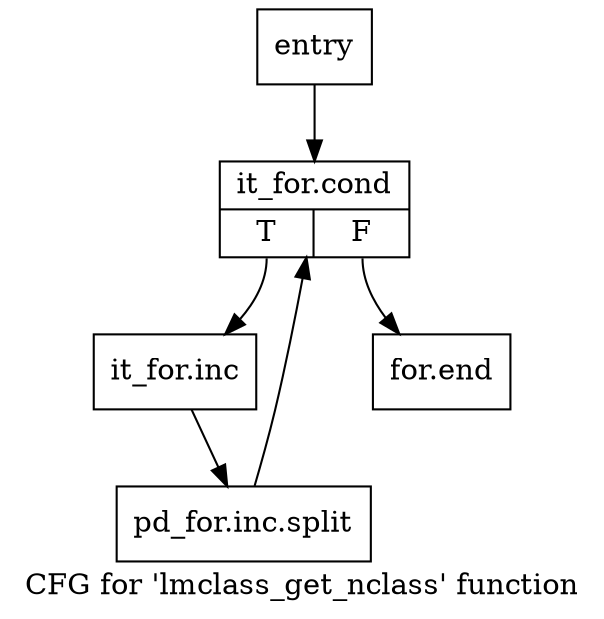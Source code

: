 digraph "CFG for 'lmclass_get_nclass' function" {
	label="CFG for 'lmclass_get_nclass' function";

	Node0xfcf330 [shape=record,label="{entry}"];
	Node0xfcf330 -> Node0xfcf380;
	Node0xfcf380 [shape=record,label="{it_for.cond|{<s0>T|<s1>F}}"];
	Node0xfcf380:s0 -> Node0xfcf3d0;
	Node0xfcf380:s1 -> Node0xfcf420;
	Node0xfcf3d0 [shape=record,label="{it_for.inc}"];
	Node0xfcf3d0 -> Node0x1551b60;
	Node0x1551b60 [shape=record,label="{pd_for.inc.split}"];
	Node0x1551b60 -> Node0xfcf380;
	Node0xfcf420 [shape=record,label="{for.end}"];
}
